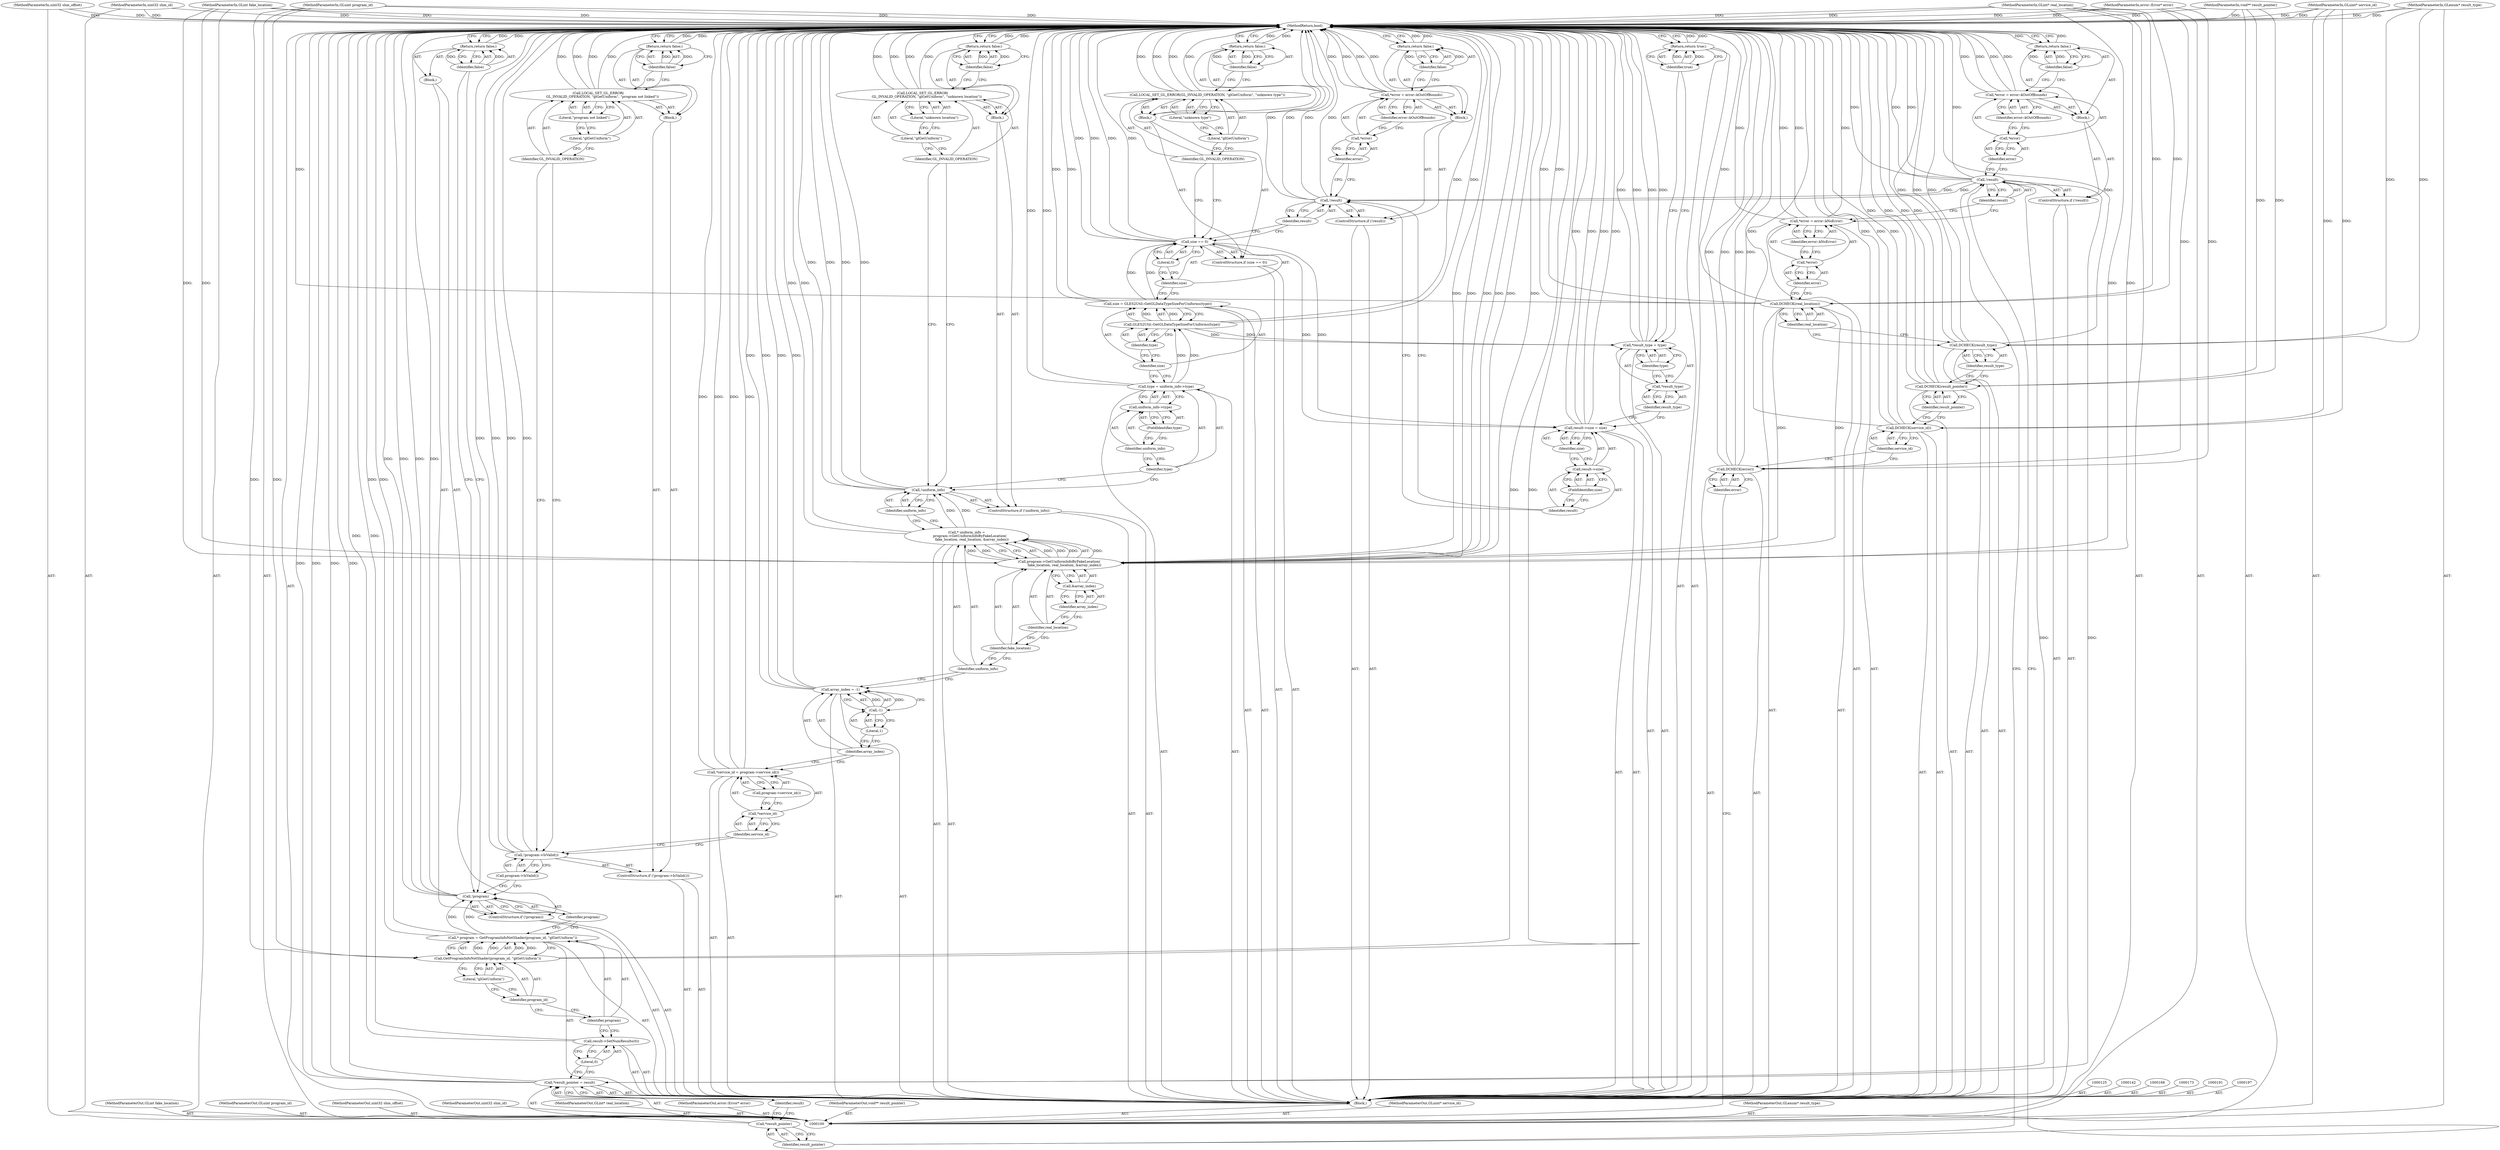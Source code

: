 digraph "1_Chrome_181c7400b2bf50ba02ac77149749fb419b4d4797" {
"1000234" [label="(MethodReturn,bool)"];
"1000119" [label="(Call,DCHECK(real_location))"];
"1000120" [label="(Identifier,real_location)"];
"1000124" [label="(Identifier,error::kNoError)"];
"1000121" [label="(Call,*error = error::kNoError)"];
"1000122" [label="(Call,*error)"];
"1000123" [label="(Identifier,error)"];
"1000129" [label="(Block,)"];
"1000126" [label="(ControlStructure,if (!result))"];
"1000127" [label="(Call,!result)"];
"1000128" [label="(Identifier,result)"];
"1000133" [label="(Identifier,error::kOutOfBounds)"];
"1000130" [label="(Call,*error = error::kOutOfBounds)"];
"1000131" [label="(Call,*error)"];
"1000132" [label="(Identifier,error)"];
"1000135" [label="(Identifier,false)"];
"1000134" [label="(Return,return false;)"];
"1000136" [label="(Call,*result_pointer = result)"];
"1000137" [label="(Call,*result_pointer)"];
"1000139" [label="(Identifier,result)"];
"1000138" [label="(Identifier,result_pointer)"];
"1000102" [label="(MethodParameterIn,GLint fake_location)"];
"1000321" [label="(MethodParameterOut,GLint fake_location)"];
"1000101" [label="(MethodParameterIn,GLuint program_id)"];
"1000320" [label="(MethodParameterOut,GLuint program_id)"];
"1000140" [label="(Call,result->SetNumResults(0))"];
"1000141" [label="(Literal,0)"];
"1000144" [label="(Identifier,program)"];
"1000145" [label="(Call,GetProgramInfoNotShader(program_id, \"glGetUniform\"))"];
"1000146" [label="(Identifier,program_id)"];
"1000147" [label="(Literal,\"glGetUniform\")"];
"1000143" [label="(Call,* program = GetProgramInfoNotShader(program_id, \"glGetUniform\"))"];
"1000151" [label="(Block,)"];
"1000148" [label="(ControlStructure,if (!program))"];
"1000149" [label="(Call,!program)"];
"1000150" [label="(Identifier,program)"];
"1000153" [label="(Identifier,false)"];
"1000152" [label="(Return,return false;)"];
"1000154" [label="(ControlStructure,if (!program->IsValid()))"];
"1000157" [label="(Block,)"];
"1000155" [label="(Call,!program->IsValid())"];
"1000156" [label="(Call,program->IsValid())"];
"1000158" [label="(Call,LOCAL_SET_GL_ERROR(\n        GL_INVALID_OPERATION, \"glGetUniform\", \"program not linked\"))"];
"1000160" [label="(Literal,\"glGetUniform\")"];
"1000161" [label="(Literal,\"program not linked\")"];
"1000159" [label="(Identifier,GL_INVALID_OPERATION)"];
"1000163" [label="(Identifier,false)"];
"1000162" [label="(Return,return false;)"];
"1000104" [label="(MethodParameterIn,uint32 shm_offset)"];
"1000323" [label="(MethodParameterOut,uint32 shm_offset)"];
"1000103" [label="(MethodParameterIn,uint32 shm_id)"];
"1000322" [label="(MethodParameterOut,uint32 shm_id)"];
"1000167" [label="(Call,program->service_id())"];
"1000164" [label="(Call,*service_id = program->service_id())"];
"1000165" [label="(Call,*service_id)"];
"1000166" [label="(Identifier,service_id)"];
"1000171" [label="(Call,-1)"];
"1000172" [label="(Literal,1)"];
"1000169" [label="(Call,array_index = -1)"];
"1000170" [label="(Identifier,array_index)"];
"1000174" [label="(Call,* uniform_info =\n      program->GetUniformInfoByFakeLocation(\n          fake_location, real_location, &array_index))"];
"1000175" [label="(Identifier,uniform_info)"];
"1000176" [label="(Call,program->GetUniformInfoByFakeLocation(\n          fake_location, real_location, &array_index))"];
"1000177" [label="(Identifier,fake_location)"];
"1000178" [label="(Identifier,real_location)"];
"1000179" [label="(Call,&array_index)"];
"1000180" [label="(Identifier,array_index)"];
"1000181" [label="(ControlStructure,if (!uniform_info))"];
"1000184" [label="(Block,)"];
"1000182" [label="(Call,!uniform_info)"];
"1000183" [label="(Identifier,uniform_info)"];
"1000185" [label="(Call,LOCAL_SET_GL_ERROR(\n        GL_INVALID_OPERATION, \"glGetUniform\", \"unknown location\"))"];
"1000187" [label="(Literal,\"glGetUniform\")"];
"1000188" [label="(Literal,\"unknown location\")"];
"1000186" [label="(Identifier,GL_INVALID_OPERATION)"];
"1000190" [label="(Identifier,false)"];
"1000189" [label="(Return,return false;)"];
"1000106" [label="(MethodParameterIn,GLint* real_location)"];
"1000325" [label="(MethodParameterOut,GLint* real_location)"];
"1000105" [label="(MethodParameterIn,error::Error* error)"];
"1000324" [label="(MethodParameterOut,error::Error* error)"];
"1000194" [label="(Call,uniform_info->type)"];
"1000195" [label="(Identifier,uniform_info)"];
"1000196" [label="(FieldIdentifier,type)"];
"1000192" [label="(Call,type = uniform_info->type)"];
"1000193" [label="(Identifier,type)"];
"1000198" [label="(Call,size = GLES2Util::GetGLDataTypeSizeForUniforms(type))"];
"1000199" [label="(Identifier,size)"];
"1000200" [label="(Call,GLES2Util::GetGLDataTypeSizeForUniforms(type))"];
"1000201" [label="(Identifier,type)"];
"1000205" [label="(Literal,0)"];
"1000206" [label="(Block,)"];
"1000202" [label="(ControlStructure,if (size == 0))"];
"1000203" [label="(Call,size == 0)"];
"1000204" [label="(Identifier,size)"];
"1000208" [label="(Identifier,GL_INVALID_OPERATION)"];
"1000207" [label="(Call,LOCAL_SET_GL_ERROR(GL_INVALID_OPERATION, \"glGetUniform\", \"unknown type\"))"];
"1000209" [label="(Literal,\"glGetUniform\")"];
"1000210" [label="(Literal,\"unknown type\")"];
"1000212" [label="(Identifier,false)"];
"1000211" [label="(Return,return false;)"];
"1000216" [label="(Block,)"];
"1000213" [label="(ControlStructure,if (!result))"];
"1000214" [label="(Call,!result)"];
"1000215" [label="(Identifier,result)"];
"1000220" [label="(Identifier,error::kOutOfBounds)"];
"1000217" [label="(Call,*error = error::kOutOfBounds)"];
"1000218" [label="(Call,*error)"];
"1000219" [label="(Identifier,error)"];
"1000108" [label="(MethodParameterIn,void** result_pointer)"];
"1000327" [label="(MethodParameterOut,void** result_pointer)"];
"1000107" [label="(MethodParameterIn,GLuint* service_id)"];
"1000326" [label="(MethodParameterOut,GLuint* service_id)"];
"1000109" [label="(MethodParameterIn,GLenum* result_type)"];
"1000328" [label="(MethodParameterOut,GLenum* result_type)"];
"1000110" [label="(Block,)"];
"1000222" [label="(Identifier,false)"];
"1000221" [label="(Return,return false;)"];
"1000226" [label="(FieldIdentifier,size)"];
"1000227" [label="(Identifier,size)"];
"1000223" [label="(Call,result->size = size)"];
"1000224" [label="(Call,result->size)"];
"1000225" [label="(Identifier,result)"];
"1000231" [label="(Identifier,type)"];
"1000228" [label="(Call,*result_type = type)"];
"1000229" [label="(Call,*result_type)"];
"1000230" [label="(Identifier,result_type)"];
"1000233" [label="(Identifier,true)"];
"1000232" [label="(Return,return true;)"];
"1000112" [label="(Identifier,error)"];
"1000111" [label="(Call,DCHECK(error))"];
"1000114" [label="(Identifier,service_id)"];
"1000113" [label="(Call,DCHECK(service_id))"];
"1000116" [label="(Identifier,result_pointer)"];
"1000115" [label="(Call,DCHECK(result_pointer))"];
"1000117" [label="(Call,DCHECK(result_type))"];
"1000118" [label="(Identifier,result_type)"];
"1000234" -> "1000100"  [label="AST: "];
"1000234" -> "1000134"  [label="CFG: "];
"1000234" -> "1000152"  [label="CFG: "];
"1000234" -> "1000162"  [label="CFG: "];
"1000234" -> "1000189"  [label="CFG: "];
"1000234" -> "1000211"  [label="CFG: "];
"1000234" -> "1000221"  [label="CFG: "];
"1000234" -> "1000232"  [label="CFG: "];
"1000185" -> "1000234"  [label="DDG: "];
"1000185" -> "1000234"  [label="DDG: "];
"1000107" -> "1000234"  [label="DDG: "];
"1000198" -> "1000234"  [label="DDG: "];
"1000105" -> "1000234"  [label="DDG: "];
"1000136" -> "1000234"  [label="DDG: "];
"1000136" -> "1000234"  [label="DDG: "];
"1000140" -> "1000234"  [label="DDG: "];
"1000119" -> "1000234"  [label="DDG: "];
"1000119" -> "1000234"  [label="DDG: "];
"1000145" -> "1000234"  [label="DDG: "];
"1000182" -> "1000234"  [label="DDG: "];
"1000182" -> "1000234"  [label="DDG: "];
"1000176" -> "1000234"  [label="DDG: "];
"1000176" -> "1000234"  [label="DDG: "];
"1000176" -> "1000234"  [label="DDG: "];
"1000158" -> "1000234"  [label="DDG: "];
"1000158" -> "1000234"  [label="DDG: "];
"1000117" -> "1000234"  [label="DDG: "];
"1000117" -> "1000234"  [label="DDG: "];
"1000192" -> "1000234"  [label="DDG: "];
"1000200" -> "1000234"  [label="DDG: "];
"1000223" -> "1000234"  [label="DDG: "];
"1000223" -> "1000234"  [label="DDG: "];
"1000108" -> "1000234"  [label="DDG: "];
"1000104" -> "1000234"  [label="DDG: "];
"1000113" -> "1000234"  [label="DDG: "];
"1000113" -> "1000234"  [label="DDG: "];
"1000214" -> "1000234"  [label="DDG: "];
"1000214" -> "1000234"  [label="DDG: "];
"1000228" -> "1000234"  [label="DDG: "];
"1000228" -> "1000234"  [label="DDG: "];
"1000155" -> "1000234"  [label="DDG: "];
"1000155" -> "1000234"  [label="DDG: "];
"1000164" -> "1000234"  [label="DDG: "];
"1000164" -> "1000234"  [label="DDG: "];
"1000103" -> "1000234"  [label="DDG: "];
"1000115" -> "1000234"  [label="DDG: "];
"1000115" -> "1000234"  [label="DDG: "];
"1000217" -> "1000234"  [label="DDG: "];
"1000217" -> "1000234"  [label="DDG: "];
"1000203" -> "1000234"  [label="DDG: "];
"1000203" -> "1000234"  [label="DDG: "];
"1000207" -> "1000234"  [label="DDG: "];
"1000207" -> "1000234"  [label="DDG: "];
"1000149" -> "1000234"  [label="DDG: "];
"1000149" -> "1000234"  [label="DDG: "];
"1000174" -> "1000234"  [label="DDG: "];
"1000127" -> "1000234"  [label="DDG: "];
"1000127" -> "1000234"  [label="DDG: "];
"1000130" -> "1000234"  [label="DDG: "];
"1000130" -> "1000234"  [label="DDG: "];
"1000102" -> "1000234"  [label="DDG: "];
"1000111" -> "1000234"  [label="DDG: "];
"1000111" -> "1000234"  [label="DDG: "];
"1000101" -> "1000234"  [label="DDG: "];
"1000121" -> "1000234"  [label="DDG: "];
"1000121" -> "1000234"  [label="DDG: "];
"1000143" -> "1000234"  [label="DDG: "];
"1000169" -> "1000234"  [label="DDG: "];
"1000169" -> "1000234"  [label="DDG: "];
"1000106" -> "1000234"  [label="DDG: "];
"1000109" -> "1000234"  [label="DDG: "];
"1000162" -> "1000234"  [label="DDG: "];
"1000152" -> "1000234"  [label="DDG: "];
"1000211" -> "1000234"  [label="DDG: "];
"1000221" -> "1000234"  [label="DDG: "];
"1000232" -> "1000234"  [label="DDG: "];
"1000189" -> "1000234"  [label="DDG: "];
"1000134" -> "1000234"  [label="DDG: "];
"1000119" -> "1000110"  [label="AST: "];
"1000119" -> "1000120"  [label="CFG: "];
"1000120" -> "1000119"  [label="AST: "];
"1000123" -> "1000119"  [label="CFG: "];
"1000119" -> "1000234"  [label="DDG: "];
"1000119" -> "1000234"  [label="DDG: "];
"1000106" -> "1000119"  [label="DDG: "];
"1000119" -> "1000176"  [label="DDG: "];
"1000120" -> "1000119"  [label="AST: "];
"1000120" -> "1000117"  [label="CFG: "];
"1000119" -> "1000120"  [label="CFG: "];
"1000124" -> "1000121"  [label="AST: "];
"1000124" -> "1000122"  [label="CFG: "];
"1000121" -> "1000124"  [label="CFG: "];
"1000121" -> "1000110"  [label="AST: "];
"1000121" -> "1000124"  [label="CFG: "];
"1000122" -> "1000121"  [label="AST: "];
"1000124" -> "1000121"  [label="AST: "];
"1000128" -> "1000121"  [label="CFG: "];
"1000121" -> "1000234"  [label="DDG: "];
"1000121" -> "1000234"  [label="DDG: "];
"1000122" -> "1000121"  [label="AST: "];
"1000122" -> "1000123"  [label="CFG: "];
"1000123" -> "1000122"  [label="AST: "];
"1000124" -> "1000122"  [label="CFG: "];
"1000123" -> "1000122"  [label="AST: "];
"1000123" -> "1000119"  [label="CFG: "];
"1000122" -> "1000123"  [label="CFG: "];
"1000129" -> "1000126"  [label="AST: "];
"1000130" -> "1000129"  [label="AST: "];
"1000134" -> "1000129"  [label="AST: "];
"1000126" -> "1000110"  [label="AST: "];
"1000127" -> "1000126"  [label="AST: "];
"1000129" -> "1000126"  [label="AST: "];
"1000127" -> "1000126"  [label="AST: "];
"1000127" -> "1000128"  [label="CFG: "];
"1000128" -> "1000127"  [label="AST: "];
"1000132" -> "1000127"  [label="CFG: "];
"1000138" -> "1000127"  [label="CFG: "];
"1000127" -> "1000234"  [label="DDG: "];
"1000127" -> "1000234"  [label="DDG: "];
"1000127" -> "1000136"  [label="DDG: "];
"1000127" -> "1000214"  [label="DDG: "];
"1000128" -> "1000127"  [label="AST: "];
"1000128" -> "1000121"  [label="CFG: "];
"1000127" -> "1000128"  [label="CFG: "];
"1000133" -> "1000130"  [label="AST: "];
"1000133" -> "1000131"  [label="CFG: "];
"1000130" -> "1000133"  [label="CFG: "];
"1000130" -> "1000129"  [label="AST: "];
"1000130" -> "1000133"  [label="CFG: "];
"1000131" -> "1000130"  [label="AST: "];
"1000133" -> "1000130"  [label="AST: "];
"1000135" -> "1000130"  [label="CFG: "];
"1000130" -> "1000234"  [label="DDG: "];
"1000130" -> "1000234"  [label="DDG: "];
"1000131" -> "1000130"  [label="AST: "];
"1000131" -> "1000132"  [label="CFG: "];
"1000132" -> "1000131"  [label="AST: "];
"1000133" -> "1000131"  [label="CFG: "];
"1000132" -> "1000131"  [label="AST: "];
"1000132" -> "1000127"  [label="CFG: "];
"1000131" -> "1000132"  [label="CFG: "];
"1000135" -> "1000134"  [label="AST: "];
"1000135" -> "1000130"  [label="CFG: "];
"1000134" -> "1000135"  [label="CFG: "];
"1000135" -> "1000134"  [label="DDG: "];
"1000134" -> "1000129"  [label="AST: "];
"1000134" -> "1000135"  [label="CFG: "];
"1000135" -> "1000134"  [label="AST: "];
"1000234" -> "1000134"  [label="CFG: "];
"1000134" -> "1000234"  [label="DDG: "];
"1000135" -> "1000134"  [label="DDG: "];
"1000136" -> "1000110"  [label="AST: "];
"1000136" -> "1000139"  [label="CFG: "];
"1000137" -> "1000136"  [label="AST: "];
"1000139" -> "1000136"  [label="AST: "];
"1000141" -> "1000136"  [label="CFG: "];
"1000136" -> "1000234"  [label="DDG: "];
"1000136" -> "1000234"  [label="DDG: "];
"1000127" -> "1000136"  [label="DDG: "];
"1000137" -> "1000136"  [label="AST: "];
"1000137" -> "1000138"  [label="CFG: "];
"1000138" -> "1000137"  [label="AST: "];
"1000139" -> "1000137"  [label="CFG: "];
"1000139" -> "1000136"  [label="AST: "];
"1000139" -> "1000137"  [label="CFG: "];
"1000136" -> "1000139"  [label="CFG: "];
"1000138" -> "1000137"  [label="AST: "];
"1000138" -> "1000127"  [label="CFG: "];
"1000137" -> "1000138"  [label="CFG: "];
"1000102" -> "1000100"  [label="AST: "];
"1000102" -> "1000234"  [label="DDG: "];
"1000102" -> "1000176"  [label="DDG: "];
"1000321" -> "1000100"  [label="AST: "];
"1000101" -> "1000100"  [label="AST: "];
"1000101" -> "1000234"  [label="DDG: "];
"1000101" -> "1000145"  [label="DDG: "];
"1000320" -> "1000100"  [label="AST: "];
"1000140" -> "1000110"  [label="AST: "];
"1000140" -> "1000141"  [label="CFG: "];
"1000141" -> "1000140"  [label="AST: "];
"1000144" -> "1000140"  [label="CFG: "];
"1000140" -> "1000234"  [label="DDG: "];
"1000141" -> "1000140"  [label="AST: "];
"1000141" -> "1000136"  [label="CFG: "];
"1000140" -> "1000141"  [label="CFG: "];
"1000144" -> "1000143"  [label="AST: "];
"1000144" -> "1000140"  [label="CFG: "];
"1000146" -> "1000144"  [label="CFG: "];
"1000145" -> "1000143"  [label="AST: "];
"1000145" -> "1000147"  [label="CFG: "];
"1000146" -> "1000145"  [label="AST: "];
"1000147" -> "1000145"  [label="AST: "];
"1000143" -> "1000145"  [label="CFG: "];
"1000145" -> "1000234"  [label="DDG: "];
"1000145" -> "1000143"  [label="DDG: "];
"1000145" -> "1000143"  [label="DDG: "];
"1000101" -> "1000145"  [label="DDG: "];
"1000146" -> "1000145"  [label="AST: "];
"1000146" -> "1000144"  [label="CFG: "];
"1000147" -> "1000146"  [label="CFG: "];
"1000147" -> "1000145"  [label="AST: "];
"1000147" -> "1000146"  [label="CFG: "];
"1000145" -> "1000147"  [label="CFG: "];
"1000143" -> "1000110"  [label="AST: "];
"1000143" -> "1000145"  [label="CFG: "];
"1000144" -> "1000143"  [label="AST: "];
"1000145" -> "1000143"  [label="AST: "];
"1000150" -> "1000143"  [label="CFG: "];
"1000143" -> "1000234"  [label="DDG: "];
"1000145" -> "1000143"  [label="DDG: "];
"1000145" -> "1000143"  [label="DDG: "];
"1000143" -> "1000149"  [label="DDG: "];
"1000151" -> "1000148"  [label="AST: "];
"1000152" -> "1000151"  [label="AST: "];
"1000148" -> "1000110"  [label="AST: "];
"1000149" -> "1000148"  [label="AST: "];
"1000151" -> "1000148"  [label="AST: "];
"1000149" -> "1000148"  [label="AST: "];
"1000149" -> "1000150"  [label="CFG: "];
"1000150" -> "1000149"  [label="AST: "];
"1000153" -> "1000149"  [label="CFG: "];
"1000156" -> "1000149"  [label="CFG: "];
"1000149" -> "1000234"  [label="DDG: "];
"1000149" -> "1000234"  [label="DDG: "];
"1000143" -> "1000149"  [label="DDG: "];
"1000150" -> "1000149"  [label="AST: "];
"1000150" -> "1000143"  [label="CFG: "];
"1000149" -> "1000150"  [label="CFG: "];
"1000153" -> "1000152"  [label="AST: "];
"1000153" -> "1000149"  [label="CFG: "];
"1000152" -> "1000153"  [label="CFG: "];
"1000153" -> "1000152"  [label="DDG: "];
"1000152" -> "1000151"  [label="AST: "];
"1000152" -> "1000153"  [label="CFG: "];
"1000153" -> "1000152"  [label="AST: "];
"1000234" -> "1000152"  [label="CFG: "];
"1000152" -> "1000234"  [label="DDG: "];
"1000153" -> "1000152"  [label="DDG: "];
"1000154" -> "1000110"  [label="AST: "];
"1000155" -> "1000154"  [label="AST: "];
"1000157" -> "1000154"  [label="AST: "];
"1000157" -> "1000154"  [label="AST: "];
"1000158" -> "1000157"  [label="AST: "];
"1000162" -> "1000157"  [label="AST: "];
"1000155" -> "1000154"  [label="AST: "];
"1000155" -> "1000156"  [label="CFG: "];
"1000156" -> "1000155"  [label="AST: "];
"1000159" -> "1000155"  [label="CFG: "];
"1000166" -> "1000155"  [label="CFG: "];
"1000155" -> "1000234"  [label="DDG: "];
"1000155" -> "1000234"  [label="DDG: "];
"1000156" -> "1000155"  [label="AST: "];
"1000156" -> "1000149"  [label="CFG: "];
"1000155" -> "1000156"  [label="CFG: "];
"1000158" -> "1000157"  [label="AST: "];
"1000158" -> "1000161"  [label="CFG: "];
"1000159" -> "1000158"  [label="AST: "];
"1000160" -> "1000158"  [label="AST: "];
"1000161" -> "1000158"  [label="AST: "];
"1000163" -> "1000158"  [label="CFG: "];
"1000158" -> "1000234"  [label="DDG: "];
"1000158" -> "1000234"  [label="DDG: "];
"1000160" -> "1000158"  [label="AST: "];
"1000160" -> "1000159"  [label="CFG: "];
"1000161" -> "1000160"  [label="CFG: "];
"1000161" -> "1000158"  [label="AST: "];
"1000161" -> "1000160"  [label="CFG: "];
"1000158" -> "1000161"  [label="CFG: "];
"1000159" -> "1000158"  [label="AST: "];
"1000159" -> "1000155"  [label="CFG: "];
"1000160" -> "1000159"  [label="CFG: "];
"1000163" -> "1000162"  [label="AST: "];
"1000163" -> "1000158"  [label="CFG: "];
"1000162" -> "1000163"  [label="CFG: "];
"1000163" -> "1000162"  [label="DDG: "];
"1000162" -> "1000157"  [label="AST: "];
"1000162" -> "1000163"  [label="CFG: "];
"1000163" -> "1000162"  [label="AST: "];
"1000234" -> "1000162"  [label="CFG: "];
"1000162" -> "1000234"  [label="DDG: "];
"1000163" -> "1000162"  [label="DDG: "];
"1000104" -> "1000100"  [label="AST: "];
"1000104" -> "1000234"  [label="DDG: "];
"1000323" -> "1000100"  [label="AST: "];
"1000103" -> "1000100"  [label="AST: "];
"1000103" -> "1000234"  [label="DDG: "];
"1000322" -> "1000100"  [label="AST: "];
"1000167" -> "1000164"  [label="AST: "];
"1000167" -> "1000165"  [label="CFG: "];
"1000164" -> "1000167"  [label="CFG: "];
"1000164" -> "1000110"  [label="AST: "];
"1000164" -> "1000167"  [label="CFG: "];
"1000165" -> "1000164"  [label="AST: "];
"1000167" -> "1000164"  [label="AST: "];
"1000170" -> "1000164"  [label="CFG: "];
"1000164" -> "1000234"  [label="DDG: "];
"1000164" -> "1000234"  [label="DDG: "];
"1000165" -> "1000164"  [label="AST: "];
"1000165" -> "1000166"  [label="CFG: "];
"1000166" -> "1000165"  [label="AST: "];
"1000167" -> "1000165"  [label="CFG: "];
"1000166" -> "1000165"  [label="AST: "];
"1000166" -> "1000155"  [label="CFG: "];
"1000165" -> "1000166"  [label="CFG: "];
"1000171" -> "1000169"  [label="AST: "];
"1000171" -> "1000172"  [label="CFG: "];
"1000172" -> "1000171"  [label="AST: "];
"1000169" -> "1000171"  [label="CFG: "];
"1000171" -> "1000169"  [label="DDG: "];
"1000172" -> "1000171"  [label="AST: "];
"1000172" -> "1000170"  [label="CFG: "];
"1000171" -> "1000172"  [label="CFG: "];
"1000169" -> "1000110"  [label="AST: "];
"1000169" -> "1000171"  [label="CFG: "];
"1000170" -> "1000169"  [label="AST: "];
"1000171" -> "1000169"  [label="AST: "];
"1000175" -> "1000169"  [label="CFG: "];
"1000169" -> "1000234"  [label="DDG: "];
"1000169" -> "1000234"  [label="DDG: "];
"1000171" -> "1000169"  [label="DDG: "];
"1000170" -> "1000169"  [label="AST: "];
"1000170" -> "1000164"  [label="CFG: "];
"1000172" -> "1000170"  [label="CFG: "];
"1000174" -> "1000110"  [label="AST: "];
"1000174" -> "1000176"  [label="CFG: "];
"1000175" -> "1000174"  [label="AST: "];
"1000176" -> "1000174"  [label="AST: "];
"1000183" -> "1000174"  [label="CFG: "];
"1000174" -> "1000234"  [label="DDG: "];
"1000176" -> "1000174"  [label="DDG: "];
"1000176" -> "1000174"  [label="DDG: "];
"1000176" -> "1000174"  [label="DDG: "];
"1000174" -> "1000182"  [label="DDG: "];
"1000175" -> "1000174"  [label="AST: "];
"1000175" -> "1000169"  [label="CFG: "];
"1000177" -> "1000175"  [label="CFG: "];
"1000176" -> "1000174"  [label="AST: "];
"1000176" -> "1000179"  [label="CFG: "];
"1000177" -> "1000176"  [label="AST: "];
"1000178" -> "1000176"  [label="AST: "];
"1000179" -> "1000176"  [label="AST: "];
"1000174" -> "1000176"  [label="CFG: "];
"1000176" -> "1000234"  [label="DDG: "];
"1000176" -> "1000234"  [label="DDG: "];
"1000176" -> "1000234"  [label="DDG: "];
"1000176" -> "1000174"  [label="DDG: "];
"1000176" -> "1000174"  [label="DDG: "];
"1000176" -> "1000174"  [label="DDG: "];
"1000102" -> "1000176"  [label="DDG: "];
"1000119" -> "1000176"  [label="DDG: "];
"1000106" -> "1000176"  [label="DDG: "];
"1000177" -> "1000176"  [label="AST: "];
"1000177" -> "1000175"  [label="CFG: "];
"1000178" -> "1000177"  [label="CFG: "];
"1000178" -> "1000176"  [label="AST: "];
"1000178" -> "1000177"  [label="CFG: "];
"1000180" -> "1000178"  [label="CFG: "];
"1000179" -> "1000176"  [label="AST: "];
"1000179" -> "1000180"  [label="CFG: "];
"1000180" -> "1000179"  [label="AST: "];
"1000176" -> "1000179"  [label="CFG: "];
"1000180" -> "1000179"  [label="AST: "];
"1000180" -> "1000178"  [label="CFG: "];
"1000179" -> "1000180"  [label="CFG: "];
"1000181" -> "1000110"  [label="AST: "];
"1000182" -> "1000181"  [label="AST: "];
"1000184" -> "1000181"  [label="AST: "];
"1000184" -> "1000181"  [label="AST: "];
"1000185" -> "1000184"  [label="AST: "];
"1000189" -> "1000184"  [label="AST: "];
"1000182" -> "1000181"  [label="AST: "];
"1000182" -> "1000183"  [label="CFG: "];
"1000183" -> "1000182"  [label="AST: "];
"1000186" -> "1000182"  [label="CFG: "];
"1000193" -> "1000182"  [label="CFG: "];
"1000182" -> "1000234"  [label="DDG: "];
"1000182" -> "1000234"  [label="DDG: "];
"1000174" -> "1000182"  [label="DDG: "];
"1000183" -> "1000182"  [label="AST: "];
"1000183" -> "1000174"  [label="CFG: "];
"1000182" -> "1000183"  [label="CFG: "];
"1000185" -> "1000184"  [label="AST: "];
"1000185" -> "1000188"  [label="CFG: "];
"1000186" -> "1000185"  [label="AST: "];
"1000187" -> "1000185"  [label="AST: "];
"1000188" -> "1000185"  [label="AST: "];
"1000190" -> "1000185"  [label="CFG: "];
"1000185" -> "1000234"  [label="DDG: "];
"1000185" -> "1000234"  [label="DDG: "];
"1000187" -> "1000185"  [label="AST: "];
"1000187" -> "1000186"  [label="CFG: "];
"1000188" -> "1000187"  [label="CFG: "];
"1000188" -> "1000185"  [label="AST: "];
"1000188" -> "1000187"  [label="CFG: "];
"1000185" -> "1000188"  [label="CFG: "];
"1000186" -> "1000185"  [label="AST: "];
"1000186" -> "1000182"  [label="CFG: "];
"1000187" -> "1000186"  [label="CFG: "];
"1000190" -> "1000189"  [label="AST: "];
"1000190" -> "1000185"  [label="CFG: "];
"1000189" -> "1000190"  [label="CFG: "];
"1000190" -> "1000189"  [label="DDG: "];
"1000189" -> "1000184"  [label="AST: "];
"1000189" -> "1000190"  [label="CFG: "];
"1000190" -> "1000189"  [label="AST: "];
"1000234" -> "1000189"  [label="CFG: "];
"1000189" -> "1000234"  [label="DDG: "];
"1000190" -> "1000189"  [label="DDG: "];
"1000106" -> "1000100"  [label="AST: "];
"1000106" -> "1000234"  [label="DDG: "];
"1000106" -> "1000119"  [label="DDG: "];
"1000106" -> "1000176"  [label="DDG: "];
"1000325" -> "1000100"  [label="AST: "];
"1000105" -> "1000100"  [label="AST: "];
"1000105" -> "1000234"  [label="DDG: "];
"1000105" -> "1000111"  [label="DDG: "];
"1000324" -> "1000100"  [label="AST: "];
"1000194" -> "1000192"  [label="AST: "];
"1000194" -> "1000196"  [label="CFG: "];
"1000195" -> "1000194"  [label="AST: "];
"1000196" -> "1000194"  [label="AST: "];
"1000192" -> "1000194"  [label="CFG: "];
"1000195" -> "1000194"  [label="AST: "];
"1000195" -> "1000193"  [label="CFG: "];
"1000196" -> "1000195"  [label="CFG: "];
"1000196" -> "1000194"  [label="AST: "];
"1000196" -> "1000195"  [label="CFG: "];
"1000194" -> "1000196"  [label="CFG: "];
"1000192" -> "1000110"  [label="AST: "];
"1000192" -> "1000194"  [label="CFG: "];
"1000193" -> "1000192"  [label="AST: "];
"1000194" -> "1000192"  [label="AST: "];
"1000199" -> "1000192"  [label="CFG: "];
"1000192" -> "1000234"  [label="DDG: "];
"1000192" -> "1000200"  [label="DDG: "];
"1000193" -> "1000192"  [label="AST: "];
"1000193" -> "1000182"  [label="CFG: "];
"1000195" -> "1000193"  [label="CFG: "];
"1000198" -> "1000110"  [label="AST: "];
"1000198" -> "1000200"  [label="CFG: "];
"1000199" -> "1000198"  [label="AST: "];
"1000200" -> "1000198"  [label="AST: "];
"1000204" -> "1000198"  [label="CFG: "];
"1000198" -> "1000234"  [label="DDG: "];
"1000200" -> "1000198"  [label="DDG: "];
"1000198" -> "1000203"  [label="DDG: "];
"1000199" -> "1000198"  [label="AST: "];
"1000199" -> "1000192"  [label="CFG: "];
"1000201" -> "1000199"  [label="CFG: "];
"1000200" -> "1000198"  [label="AST: "];
"1000200" -> "1000201"  [label="CFG: "];
"1000201" -> "1000200"  [label="AST: "];
"1000198" -> "1000200"  [label="CFG: "];
"1000200" -> "1000234"  [label="DDG: "];
"1000200" -> "1000198"  [label="DDG: "];
"1000192" -> "1000200"  [label="DDG: "];
"1000200" -> "1000228"  [label="DDG: "];
"1000201" -> "1000200"  [label="AST: "];
"1000201" -> "1000199"  [label="CFG: "];
"1000200" -> "1000201"  [label="CFG: "];
"1000205" -> "1000203"  [label="AST: "];
"1000205" -> "1000204"  [label="CFG: "];
"1000203" -> "1000205"  [label="CFG: "];
"1000206" -> "1000202"  [label="AST: "];
"1000207" -> "1000206"  [label="AST: "];
"1000211" -> "1000206"  [label="AST: "];
"1000202" -> "1000110"  [label="AST: "];
"1000203" -> "1000202"  [label="AST: "];
"1000206" -> "1000202"  [label="AST: "];
"1000203" -> "1000202"  [label="AST: "];
"1000203" -> "1000205"  [label="CFG: "];
"1000204" -> "1000203"  [label="AST: "];
"1000205" -> "1000203"  [label="AST: "];
"1000208" -> "1000203"  [label="CFG: "];
"1000215" -> "1000203"  [label="CFG: "];
"1000203" -> "1000234"  [label="DDG: "];
"1000203" -> "1000234"  [label="DDG: "];
"1000198" -> "1000203"  [label="DDG: "];
"1000203" -> "1000223"  [label="DDG: "];
"1000204" -> "1000203"  [label="AST: "];
"1000204" -> "1000198"  [label="CFG: "];
"1000205" -> "1000204"  [label="CFG: "];
"1000208" -> "1000207"  [label="AST: "];
"1000208" -> "1000203"  [label="CFG: "];
"1000209" -> "1000208"  [label="CFG: "];
"1000207" -> "1000206"  [label="AST: "];
"1000207" -> "1000210"  [label="CFG: "];
"1000208" -> "1000207"  [label="AST: "];
"1000209" -> "1000207"  [label="AST: "];
"1000210" -> "1000207"  [label="AST: "];
"1000212" -> "1000207"  [label="CFG: "];
"1000207" -> "1000234"  [label="DDG: "];
"1000207" -> "1000234"  [label="DDG: "];
"1000209" -> "1000207"  [label="AST: "];
"1000209" -> "1000208"  [label="CFG: "];
"1000210" -> "1000209"  [label="CFG: "];
"1000210" -> "1000207"  [label="AST: "];
"1000210" -> "1000209"  [label="CFG: "];
"1000207" -> "1000210"  [label="CFG: "];
"1000212" -> "1000211"  [label="AST: "];
"1000212" -> "1000207"  [label="CFG: "];
"1000211" -> "1000212"  [label="CFG: "];
"1000212" -> "1000211"  [label="DDG: "];
"1000211" -> "1000206"  [label="AST: "];
"1000211" -> "1000212"  [label="CFG: "];
"1000212" -> "1000211"  [label="AST: "];
"1000234" -> "1000211"  [label="CFG: "];
"1000211" -> "1000234"  [label="DDG: "];
"1000212" -> "1000211"  [label="DDG: "];
"1000216" -> "1000213"  [label="AST: "];
"1000217" -> "1000216"  [label="AST: "];
"1000221" -> "1000216"  [label="AST: "];
"1000213" -> "1000110"  [label="AST: "];
"1000214" -> "1000213"  [label="AST: "];
"1000216" -> "1000213"  [label="AST: "];
"1000214" -> "1000213"  [label="AST: "];
"1000214" -> "1000215"  [label="CFG: "];
"1000215" -> "1000214"  [label="AST: "];
"1000219" -> "1000214"  [label="CFG: "];
"1000225" -> "1000214"  [label="CFG: "];
"1000214" -> "1000234"  [label="DDG: "];
"1000214" -> "1000234"  [label="DDG: "];
"1000127" -> "1000214"  [label="DDG: "];
"1000215" -> "1000214"  [label="AST: "];
"1000215" -> "1000203"  [label="CFG: "];
"1000214" -> "1000215"  [label="CFG: "];
"1000220" -> "1000217"  [label="AST: "];
"1000220" -> "1000218"  [label="CFG: "];
"1000217" -> "1000220"  [label="CFG: "];
"1000217" -> "1000216"  [label="AST: "];
"1000217" -> "1000220"  [label="CFG: "];
"1000218" -> "1000217"  [label="AST: "];
"1000220" -> "1000217"  [label="AST: "];
"1000222" -> "1000217"  [label="CFG: "];
"1000217" -> "1000234"  [label="DDG: "];
"1000217" -> "1000234"  [label="DDG: "];
"1000218" -> "1000217"  [label="AST: "];
"1000218" -> "1000219"  [label="CFG: "];
"1000219" -> "1000218"  [label="AST: "];
"1000220" -> "1000218"  [label="CFG: "];
"1000219" -> "1000218"  [label="AST: "];
"1000219" -> "1000214"  [label="CFG: "];
"1000218" -> "1000219"  [label="CFG: "];
"1000108" -> "1000100"  [label="AST: "];
"1000108" -> "1000234"  [label="DDG: "];
"1000108" -> "1000115"  [label="DDG: "];
"1000327" -> "1000100"  [label="AST: "];
"1000107" -> "1000100"  [label="AST: "];
"1000107" -> "1000234"  [label="DDG: "];
"1000107" -> "1000113"  [label="DDG: "];
"1000326" -> "1000100"  [label="AST: "];
"1000109" -> "1000100"  [label="AST: "];
"1000109" -> "1000234"  [label="DDG: "];
"1000109" -> "1000117"  [label="DDG: "];
"1000328" -> "1000100"  [label="AST: "];
"1000110" -> "1000100"  [label="AST: "];
"1000111" -> "1000110"  [label="AST: "];
"1000113" -> "1000110"  [label="AST: "];
"1000115" -> "1000110"  [label="AST: "];
"1000117" -> "1000110"  [label="AST: "];
"1000119" -> "1000110"  [label="AST: "];
"1000121" -> "1000110"  [label="AST: "];
"1000125" -> "1000110"  [label="AST: "];
"1000126" -> "1000110"  [label="AST: "];
"1000136" -> "1000110"  [label="AST: "];
"1000140" -> "1000110"  [label="AST: "];
"1000142" -> "1000110"  [label="AST: "];
"1000143" -> "1000110"  [label="AST: "];
"1000148" -> "1000110"  [label="AST: "];
"1000154" -> "1000110"  [label="AST: "];
"1000164" -> "1000110"  [label="AST: "];
"1000168" -> "1000110"  [label="AST: "];
"1000169" -> "1000110"  [label="AST: "];
"1000173" -> "1000110"  [label="AST: "];
"1000174" -> "1000110"  [label="AST: "];
"1000181" -> "1000110"  [label="AST: "];
"1000191" -> "1000110"  [label="AST: "];
"1000192" -> "1000110"  [label="AST: "];
"1000197" -> "1000110"  [label="AST: "];
"1000198" -> "1000110"  [label="AST: "];
"1000202" -> "1000110"  [label="AST: "];
"1000213" -> "1000110"  [label="AST: "];
"1000223" -> "1000110"  [label="AST: "];
"1000228" -> "1000110"  [label="AST: "];
"1000232" -> "1000110"  [label="AST: "];
"1000222" -> "1000221"  [label="AST: "];
"1000222" -> "1000217"  [label="CFG: "];
"1000221" -> "1000222"  [label="CFG: "];
"1000222" -> "1000221"  [label="DDG: "];
"1000221" -> "1000216"  [label="AST: "];
"1000221" -> "1000222"  [label="CFG: "];
"1000222" -> "1000221"  [label="AST: "];
"1000234" -> "1000221"  [label="CFG: "];
"1000221" -> "1000234"  [label="DDG: "];
"1000222" -> "1000221"  [label="DDG: "];
"1000226" -> "1000224"  [label="AST: "];
"1000226" -> "1000225"  [label="CFG: "];
"1000224" -> "1000226"  [label="CFG: "];
"1000227" -> "1000223"  [label="AST: "];
"1000227" -> "1000224"  [label="CFG: "];
"1000223" -> "1000227"  [label="CFG: "];
"1000223" -> "1000110"  [label="AST: "];
"1000223" -> "1000227"  [label="CFG: "];
"1000224" -> "1000223"  [label="AST: "];
"1000227" -> "1000223"  [label="AST: "];
"1000230" -> "1000223"  [label="CFG: "];
"1000223" -> "1000234"  [label="DDG: "];
"1000223" -> "1000234"  [label="DDG: "];
"1000203" -> "1000223"  [label="DDG: "];
"1000224" -> "1000223"  [label="AST: "];
"1000224" -> "1000226"  [label="CFG: "];
"1000225" -> "1000224"  [label="AST: "];
"1000226" -> "1000224"  [label="AST: "];
"1000227" -> "1000224"  [label="CFG: "];
"1000225" -> "1000224"  [label="AST: "];
"1000225" -> "1000214"  [label="CFG: "];
"1000226" -> "1000225"  [label="CFG: "];
"1000231" -> "1000228"  [label="AST: "];
"1000231" -> "1000229"  [label="CFG: "];
"1000228" -> "1000231"  [label="CFG: "];
"1000228" -> "1000110"  [label="AST: "];
"1000228" -> "1000231"  [label="CFG: "];
"1000229" -> "1000228"  [label="AST: "];
"1000231" -> "1000228"  [label="AST: "];
"1000233" -> "1000228"  [label="CFG: "];
"1000228" -> "1000234"  [label="DDG: "];
"1000228" -> "1000234"  [label="DDG: "];
"1000200" -> "1000228"  [label="DDG: "];
"1000229" -> "1000228"  [label="AST: "];
"1000229" -> "1000230"  [label="CFG: "];
"1000230" -> "1000229"  [label="AST: "];
"1000231" -> "1000229"  [label="CFG: "];
"1000230" -> "1000229"  [label="AST: "];
"1000230" -> "1000223"  [label="CFG: "];
"1000229" -> "1000230"  [label="CFG: "];
"1000233" -> "1000232"  [label="AST: "];
"1000233" -> "1000228"  [label="CFG: "];
"1000232" -> "1000233"  [label="CFG: "];
"1000233" -> "1000232"  [label="DDG: "];
"1000232" -> "1000110"  [label="AST: "];
"1000232" -> "1000233"  [label="CFG: "];
"1000233" -> "1000232"  [label="AST: "];
"1000234" -> "1000232"  [label="CFG: "];
"1000232" -> "1000234"  [label="DDG: "];
"1000233" -> "1000232"  [label="DDG: "];
"1000112" -> "1000111"  [label="AST: "];
"1000112" -> "1000100"  [label="CFG: "];
"1000111" -> "1000112"  [label="CFG: "];
"1000111" -> "1000110"  [label="AST: "];
"1000111" -> "1000112"  [label="CFG: "];
"1000112" -> "1000111"  [label="AST: "];
"1000114" -> "1000111"  [label="CFG: "];
"1000111" -> "1000234"  [label="DDG: "];
"1000111" -> "1000234"  [label="DDG: "];
"1000105" -> "1000111"  [label="DDG: "];
"1000114" -> "1000113"  [label="AST: "];
"1000114" -> "1000111"  [label="CFG: "];
"1000113" -> "1000114"  [label="CFG: "];
"1000113" -> "1000110"  [label="AST: "];
"1000113" -> "1000114"  [label="CFG: "];
"1000114" -> "1000113"  [label="AST: "];
"1000116" -> "1000113"  [label="CFG: "];
"1000113" -> "1000234"  [label="DDG: "];
"1000113" -> "1000234"  [label="DDG: "];
"1000107" -> "1000113"  [label="DDG: "];
"1000116" -> "1000115"  [label="AST: "];
"1000116" -> "1000113"  [label="CFG: "];
"1000115" -> "1000116"  [label="CFG: "];
"1000115" -> "1000110"  [label="AST: "];
"1000115" -> "1000116"  [label="CFG: "];
"1000116" -> "1000115"  [label="AST: "];
"1000118" -> "1000115"  [label="CFG: "];
"1000115" -> "1000234"  [label="DDG: "];
"1000115" -> "1000234"  [label="DDG: "];
"1000108" -> "1000115"  [label="DDG: "];
"1000117" -> "1000110"  [label="AST: "];
"1000117" -> "1000118"  [label="CFG: "];
"1000118" -> "1000117"  [label="AST: "];
"1000120" -> "1000117"  [label="CFG: "];
"1000117" -> "1000234"  [label="DDG: "];
"1000117" -> "1000234"  [label="DDG: "];
"1000109" -> "1000117"  [label="DDG: "];
"1000118" -> "1000117"  [label="AST: "];
"1000118" -> "1000115"  [label="CFG: "];
"1000117" -> "1000118"  [label="CFG: "];
}

